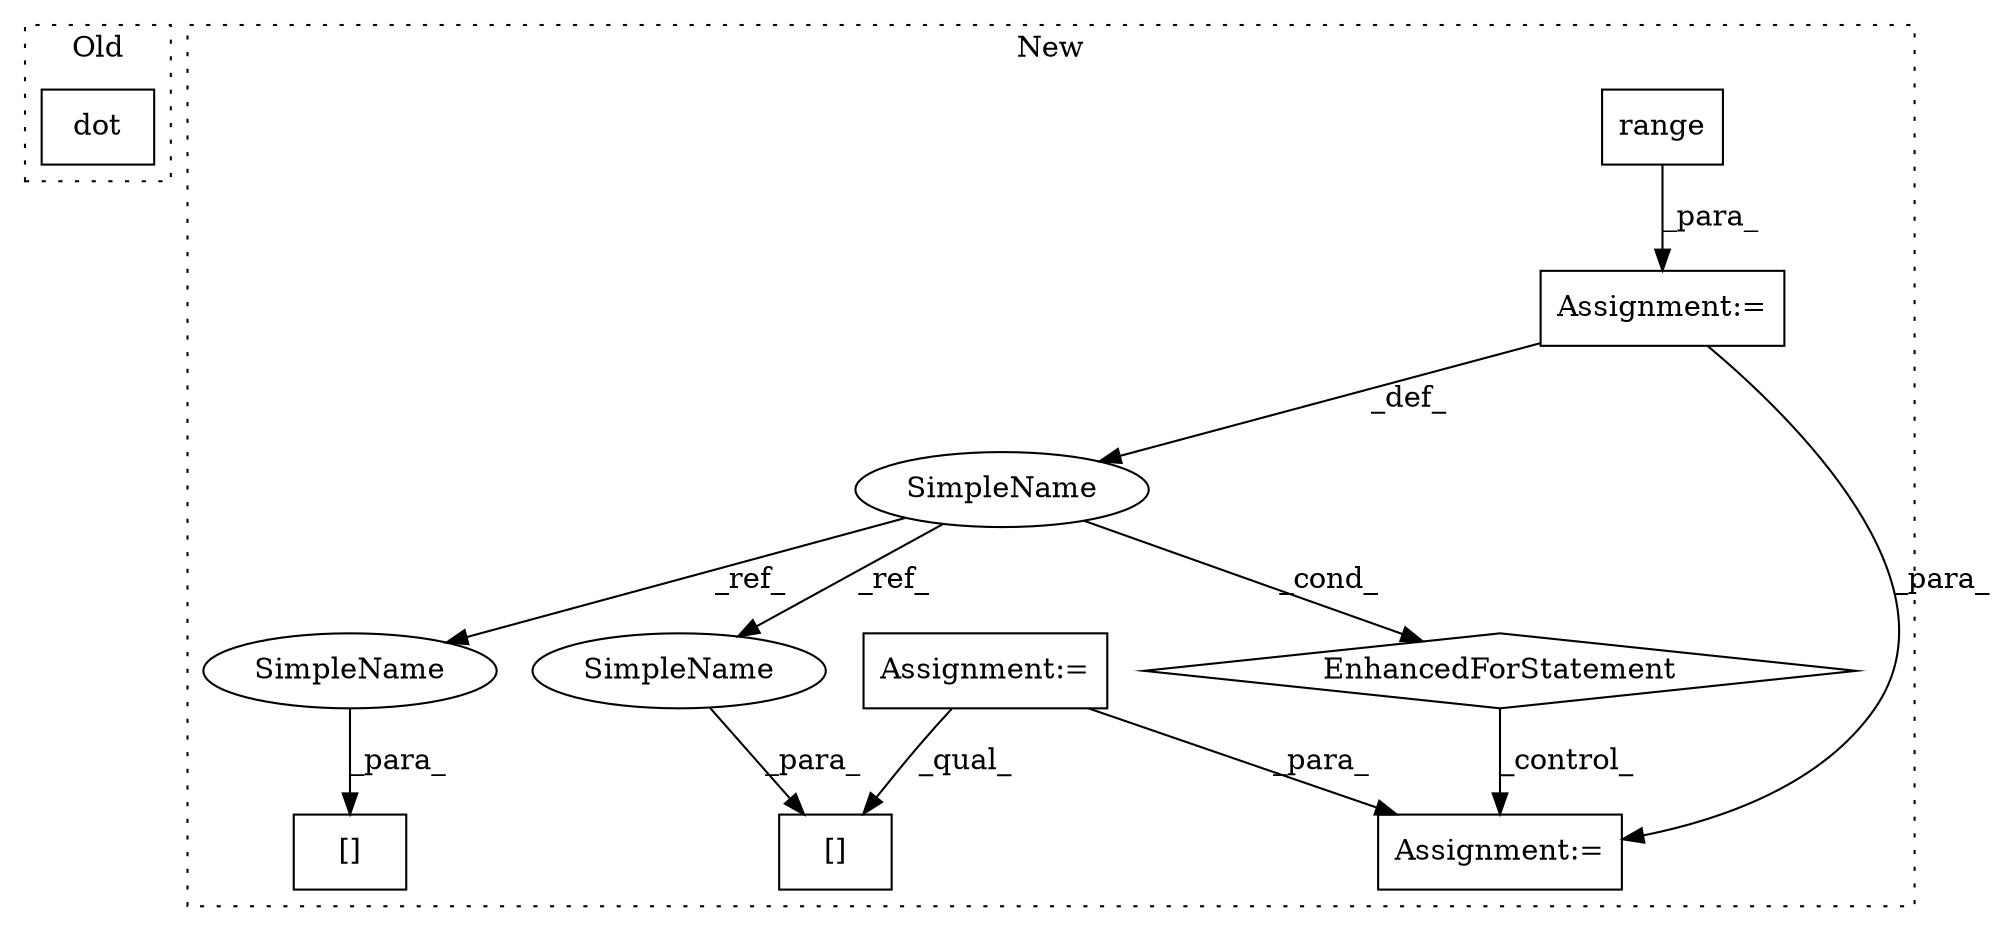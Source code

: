 digraph G {
subgraph cluster0 {
1 [label="dot" a="32" s="8785,8801" l="4,1" shape="box"];
label = "Old";
style="dotted";
}
subgraph cluster1 {
2 [label="range" a="32" s="8762,8769" l="6,1" shape="box"];
3 [label="[]" a="2" s="8945,8959" l="13,1" shape="box"];
4 [label="Assignment:=" a="7" s="8701,8770" l="53,2" shape="box"];
5 [label="EnhancedForStatement" a="70" s="8701,8770" l="53,2" shape="diamond"];
6 [label="Assignment:=" a="7" s="8789" l="1" shape="box"];
7 [label="SimpleName" a="42" s="8758" l="1" shape="ellipse"];
8 [label="Assignment:=" a="7" s="8387" l="12" shape="box"];
9 [label="[]" a="2" s="9072,9087" l="14,1" shape="box"];
10 [label="SimpleName" a="42" s="8958" l="1" shape="ellipse"];
11 [label="SimpleName" a="42" s="9086" l="1" shape="ellipse"];
label = "New";
style="dotted";
}
2 -> 4 [label="_para_"];
4 -> 7 [label="_def_"];
4 -> 6 [label="_para_"];
5 -> 6 [label="_control_"];
7 -> 5 [label="_cond_"];
7 -> 11 [label="_ref_"];
7 -> 10 [label="_ref_"];
8 -> 6 [label="_para_"];
8 -> 3 [label="_qual_"];
10 -> 3 [label="_para_"];
11 -> 9 [label="_para_"];
}